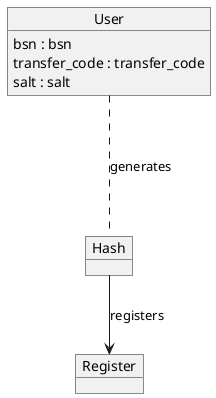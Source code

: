 @startuml
object "User" as usr
object "Hash" as hash
object "Register" as reg

usr : bsn : bsn
usr : transfer_code : transfer_code
usr : salt : salt

usr ... hash: generates
hash --> reg: registers

@enduml
